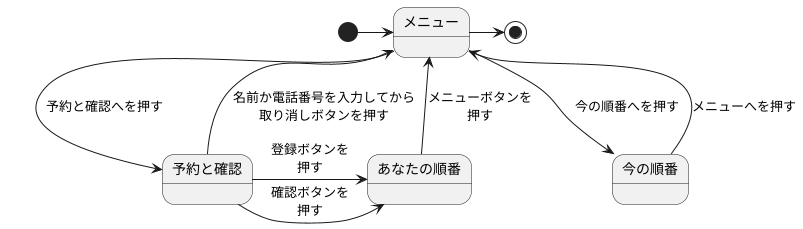 @startuml 診察予約システム
    [*] -right-> メニュー
    メニュー -down-> 予約と確認 : 予約と確認へを押す
    予約と確認 -up-> メニュー : 名前か電話番号を入力してから\n取り消しボタンを押す
    あなたの順番 -up-> メニュー : メニューボタンを\n押す
    予約と確認 -right-> あなたの順番 : 登録ボタンを\n押す
    予約と確認 -right-> あなたの順番 : 確認ボタンを\n押す
    メニュー -down-> 今の順番 : 今の順番へを押す
    今の順番 -up-> メニュー : メニューへを押す
    メニュー -right-> [*]
@enduml
